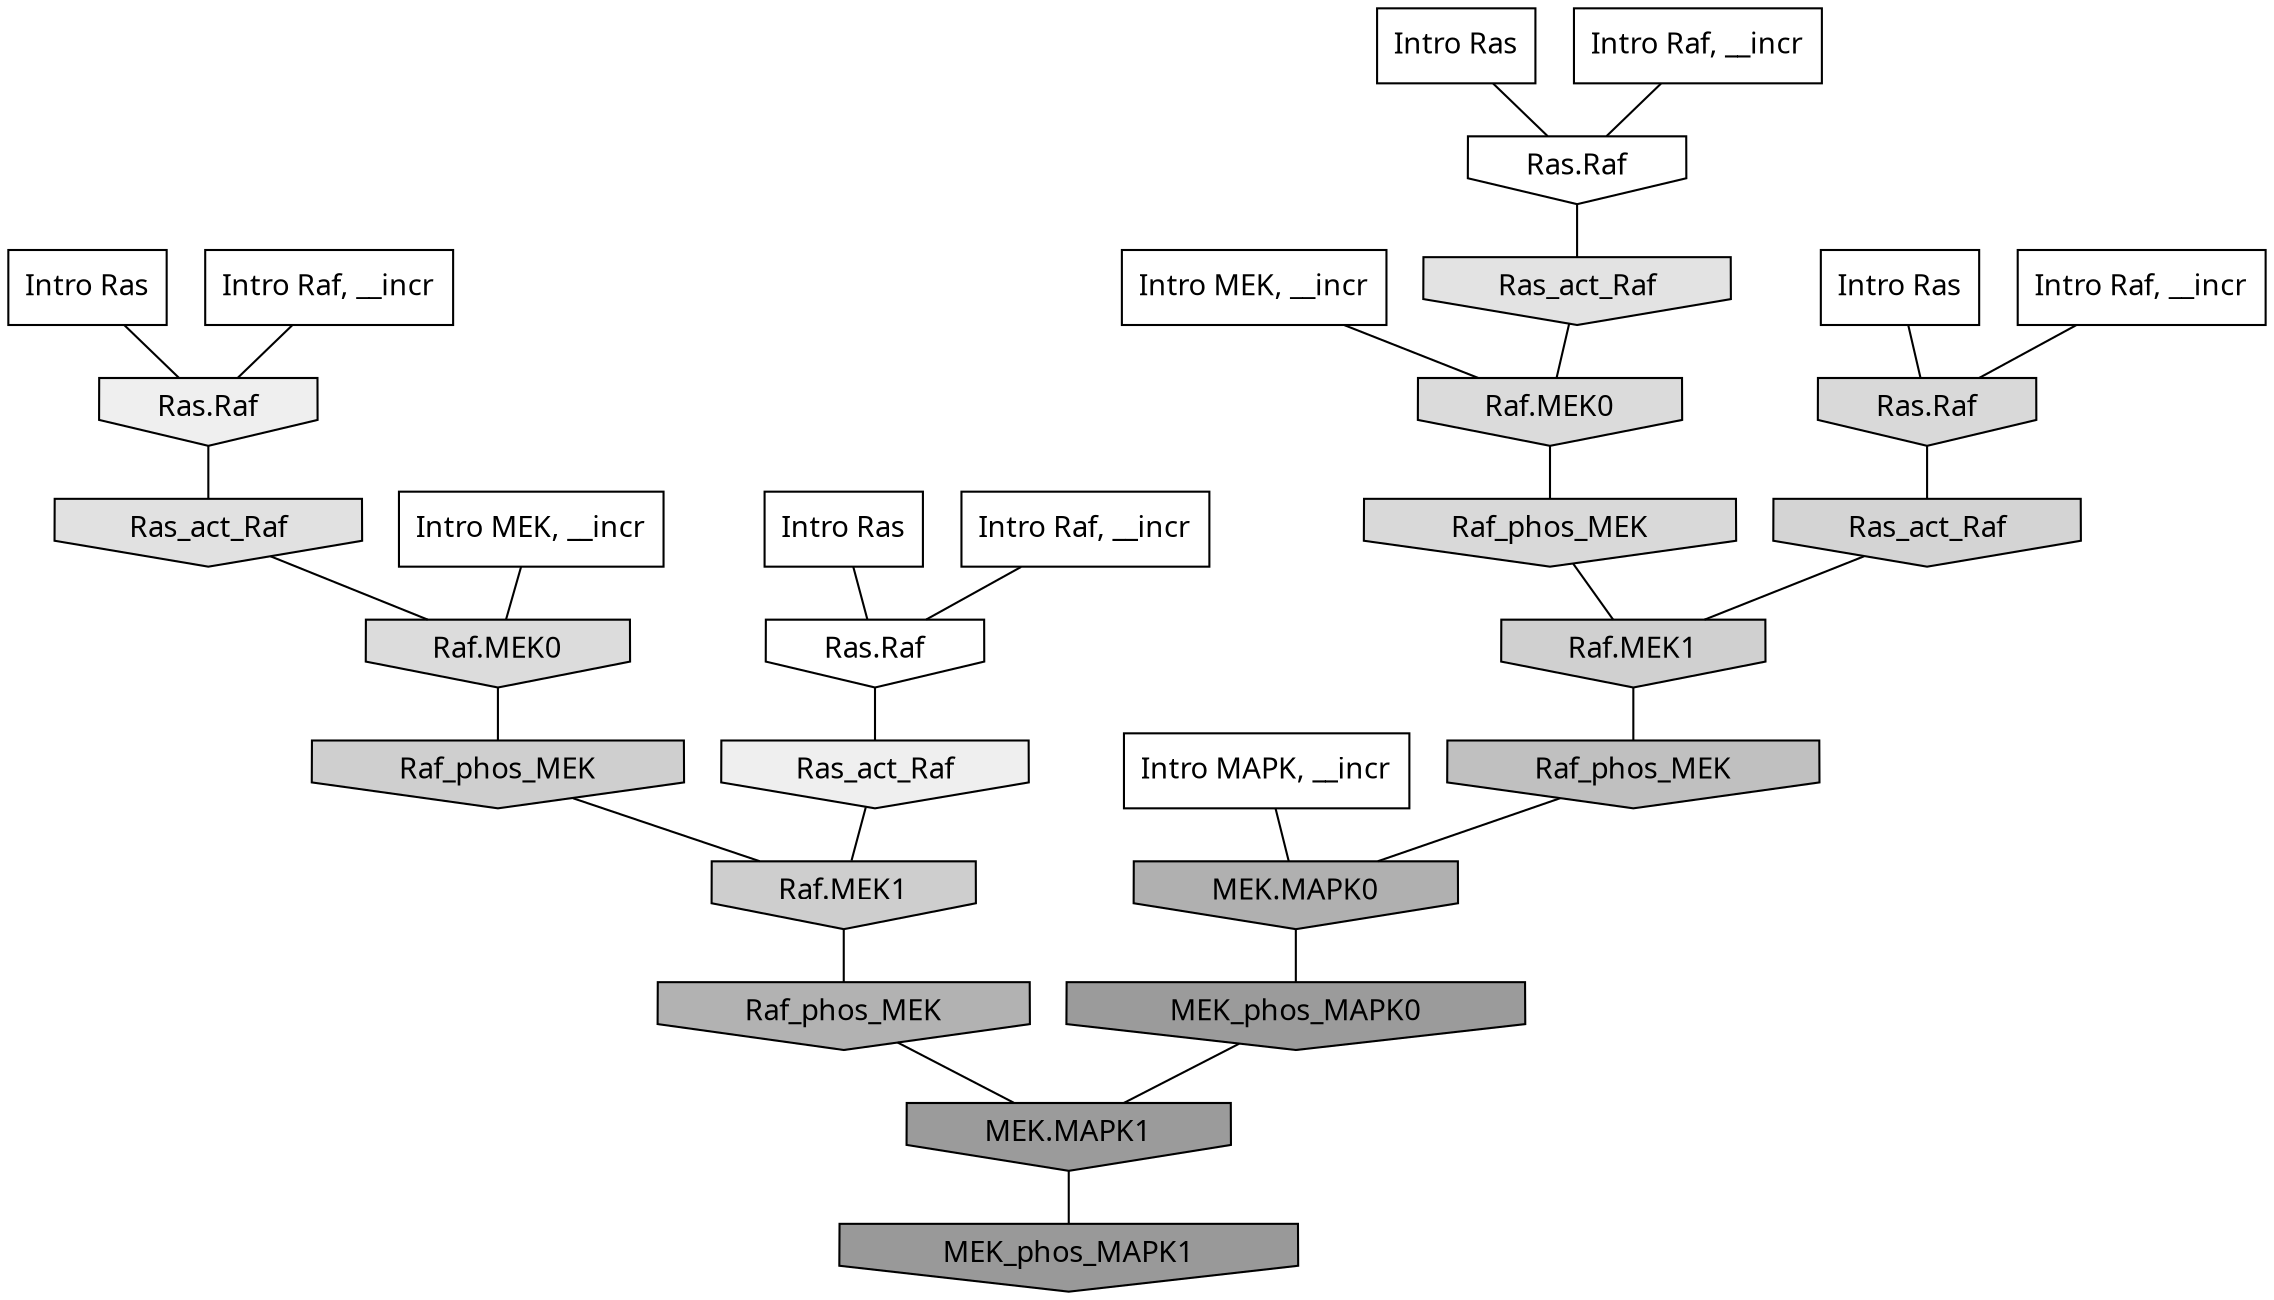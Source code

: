 digraph G{
  rankdir="TB";
  ranksep=0.30;
  node [fontname="CMU Serif"];
  edge [fontname="CMU Serif"];
  
  21 [label="Intro Ras", shape=rectangle, style=filled, fillcolor="0.000 0.000 1.000"]
  
  66 [label="Intro Ras", shape=rectangle, style=filled, fillcolor="0.000 0.000 1.000"]
  
  71 [label="Intro Ras", shape=rectangle, style=filled, fillcolor="0.000 0.000 1.000"]
  
  96 [label="Intro Ras", shape=rectangle, style=filled, fillcolor="0.000 0.000 1.000"]
  
  143 [label="Intro Raf, __incr", shape=rectangle, style=filled, fillcolor="0.000 0.000 1.000"]
  
  254 [label="Intro Raf, __incr", shape=rectangle, style=filled, fillcolor="0.000 0.000 1.000"]
  
  394 [label="Intro Raf, __incr", shape=rectangle, style=filled, fillcolor="0.000 0.000 1.000"]
  
  1064 [label="Intro Raf, __incr", shape=rectangle, style=filled, fillcolor="0.000 0.000 1.000"]
  
  1102 [label="Intro MEK, __incr", shape=rectangle, style=filled, fillcolor="0.000 0.000 1.000"]
  
  1274 [label="Intro MEK, __incr", shape=rectangle, style=filled, fillcolor="0.000 0.000 1.000"]
  
  2573 [label="Intro MAPK, __incr", shape=rectangle, style=filled, fillcolor="0.000 0.000 1.000"]
  
  3224 [label="Ras.Raf", shape=invhouse, style=filled, fillcolor="0.000 0.000 1.000"]
  
  3239 [label="Ras.Raf", shape=invhouse, style=filled, fillcolor="0.000 0.000 1.000"]
  
  3906 [label="Ras_act_Raf", shape=invhouse, style=filled, fillcolor="0.000 0.000 0.936"]
  
  3942 [label="Ras.Raf", shape=invhouse, style=filled, fillcolor="0.000 0.000 0.934"]
  
  4662 [label="Ras_act_Raf", shape=invhouse, style=filled, fillcolor="0.000 0.000 0.890"]
  
  4809 [label="Ras_act_Raf", shape=invhouse, style=filled, fillcolor="0.000 0.000 0.882"]
  
  5130 [label="Raf.MEK0", shape=invhouse, style=filled, fillcolor="0.000 0.000 0.863"]
  
  5244 [label="Raf.MEK0", shape=invhouse, style=filled, fillcolor="0.000 0.000 0.857"]
  
  5405 [label="Raf_phos_MEK", shape=invhouse, style=filled, fillcolor="0.000 0.000 0.851"]
  
  5407 [label="Ras.Raf", shape=invhouse, style=filled, fillcolor="0.000 0.000 0.851"]
  
  5710 [label="Ras_act_Raf", shape=invhouse, style=filled, fillcolor="0.000 0.000 0.832"]
  
  6072 [label="Raf.MEK1", shape=invhouse, style=filled, fillcolor="0.000 0.000 0.816"]
  
  6164 [label="Raf_phos_MEK", shape=invhouse, style=filled, fillcolor="0.000 0.000 0.811"]
  
  6262 [label="Raf.MEK1", shape=invhouse, style=filled, fillcolor="0.000 0.000 0.807"]
  
  8010 [label="Raf_phos_MEK", shape=invhouse, style=filled, fillcolor="0.000 0.000 0.751"]
  
  10262 [label="Raf_phos_MEK", shape=invhouse, style=filled, fillcolor="0.000 0.000 0.697"]
  
  10671 [label="MEK.MAPK0", shape=invhouse, style=filled, fillcolor="0.000 0.000 0.690"]
  
  16058 [label="MEK_phos_MAPK0", shape=invhouse, style=filled, fillcolor="0.000 0.000 0.607"]
  
  16066 [label="MEK.MAPK1", shape=invhouse, style=filled, fillcolor="0.000 0.000 0.607"]
  
  16393 [label="MEK_phos_MAPK1", shape=invhouse, style=filled, fillcolor="0.000 0.000 0.600"]
  
  
  16066 -> 16393 [dir=none, color="0.000 0.000 0.000"] 
  16058 -> 16066 [dir=none, color="0.000 0.000 0.000"] 
  10671 -> 16058 [dir=none, color="0.000 0.000 0.000"] 
  10262 -> 16066 [dir=none, color="0.000 0.000 0.000"] 
  8010 -> 10671 [dir=none, color="0.000 0.000 0.000"] 
  6262 -> 10262 [dir=none, color="0.000 0.000 0.000"] 
  6164 -> 6262 [dir=none, color="0.000 0.000 0.000"] 
  6072 -> 8010 [dir=none, color="0.000 0.000 0.000"] 
  5710 -> 6072 [dir=none, color="0.000 0.000 0.000"] 
  5407 -> 5710 [dir=none, color="0.000 0.000 0.000"] 
  5405 -> 6072 [dir=none, color="0.000 0.000 0.000"] 
  5244 -> 5405 [dir=none, color="0.000 0.000 0.000"] 
  5130 -> 6164 [dir=none, color="0.000 0.000 0.000"] 
  4809 -> 5130 [dir=none, color="0.000 0.000 0.000"] 
  4662 -> 5244 [dir=none, color="0.000 0.000 0.000"] 
  3942 -> 4809 [dir=none, color="0.000 0.000 0.000"] 
  3906 -> 6262 [dir=none, color="0.000 0.000 0.000"] 
  3239 -> 4662 [dir=none, color="0.000 0.000 0.000"] 
  3224 -> 3906 [dir=none, color="0.000 0.000 0.000"] 
  2573 -> 10671 [dir=none, color="0.000 0.000 0.000"] 
  1274 -> 5244 [dir=none, color="0.000 0.000 0.000"] 
  1102 -> 5130 [dir=none, color="0.000 0.000 0.000"] 
  1064 -> 5407 [dir=none, color="0.000 0.000 0.000"] 
  394 -> 3224 [dir=none, color="0.000 0.000 0.000"] 
  254 -> 3239 [dir=none, color="0.000 0.000 0.000"] 
  143 -> 3942 [dir=none, color="0.000 0.000 0.000"] 
  96 -> 5407 [dir=none, color="0.000 0.000 0.000"] 
  71 -> 3224 [dir=none, color="0.000 0.000 0.000"] 
  66 -> 3239 [dir=none, color="0.000 0.000 0.000"] 
  21 -> 3942 [dir=none, color="0.000 0.000 0.000"] 
  
  }
